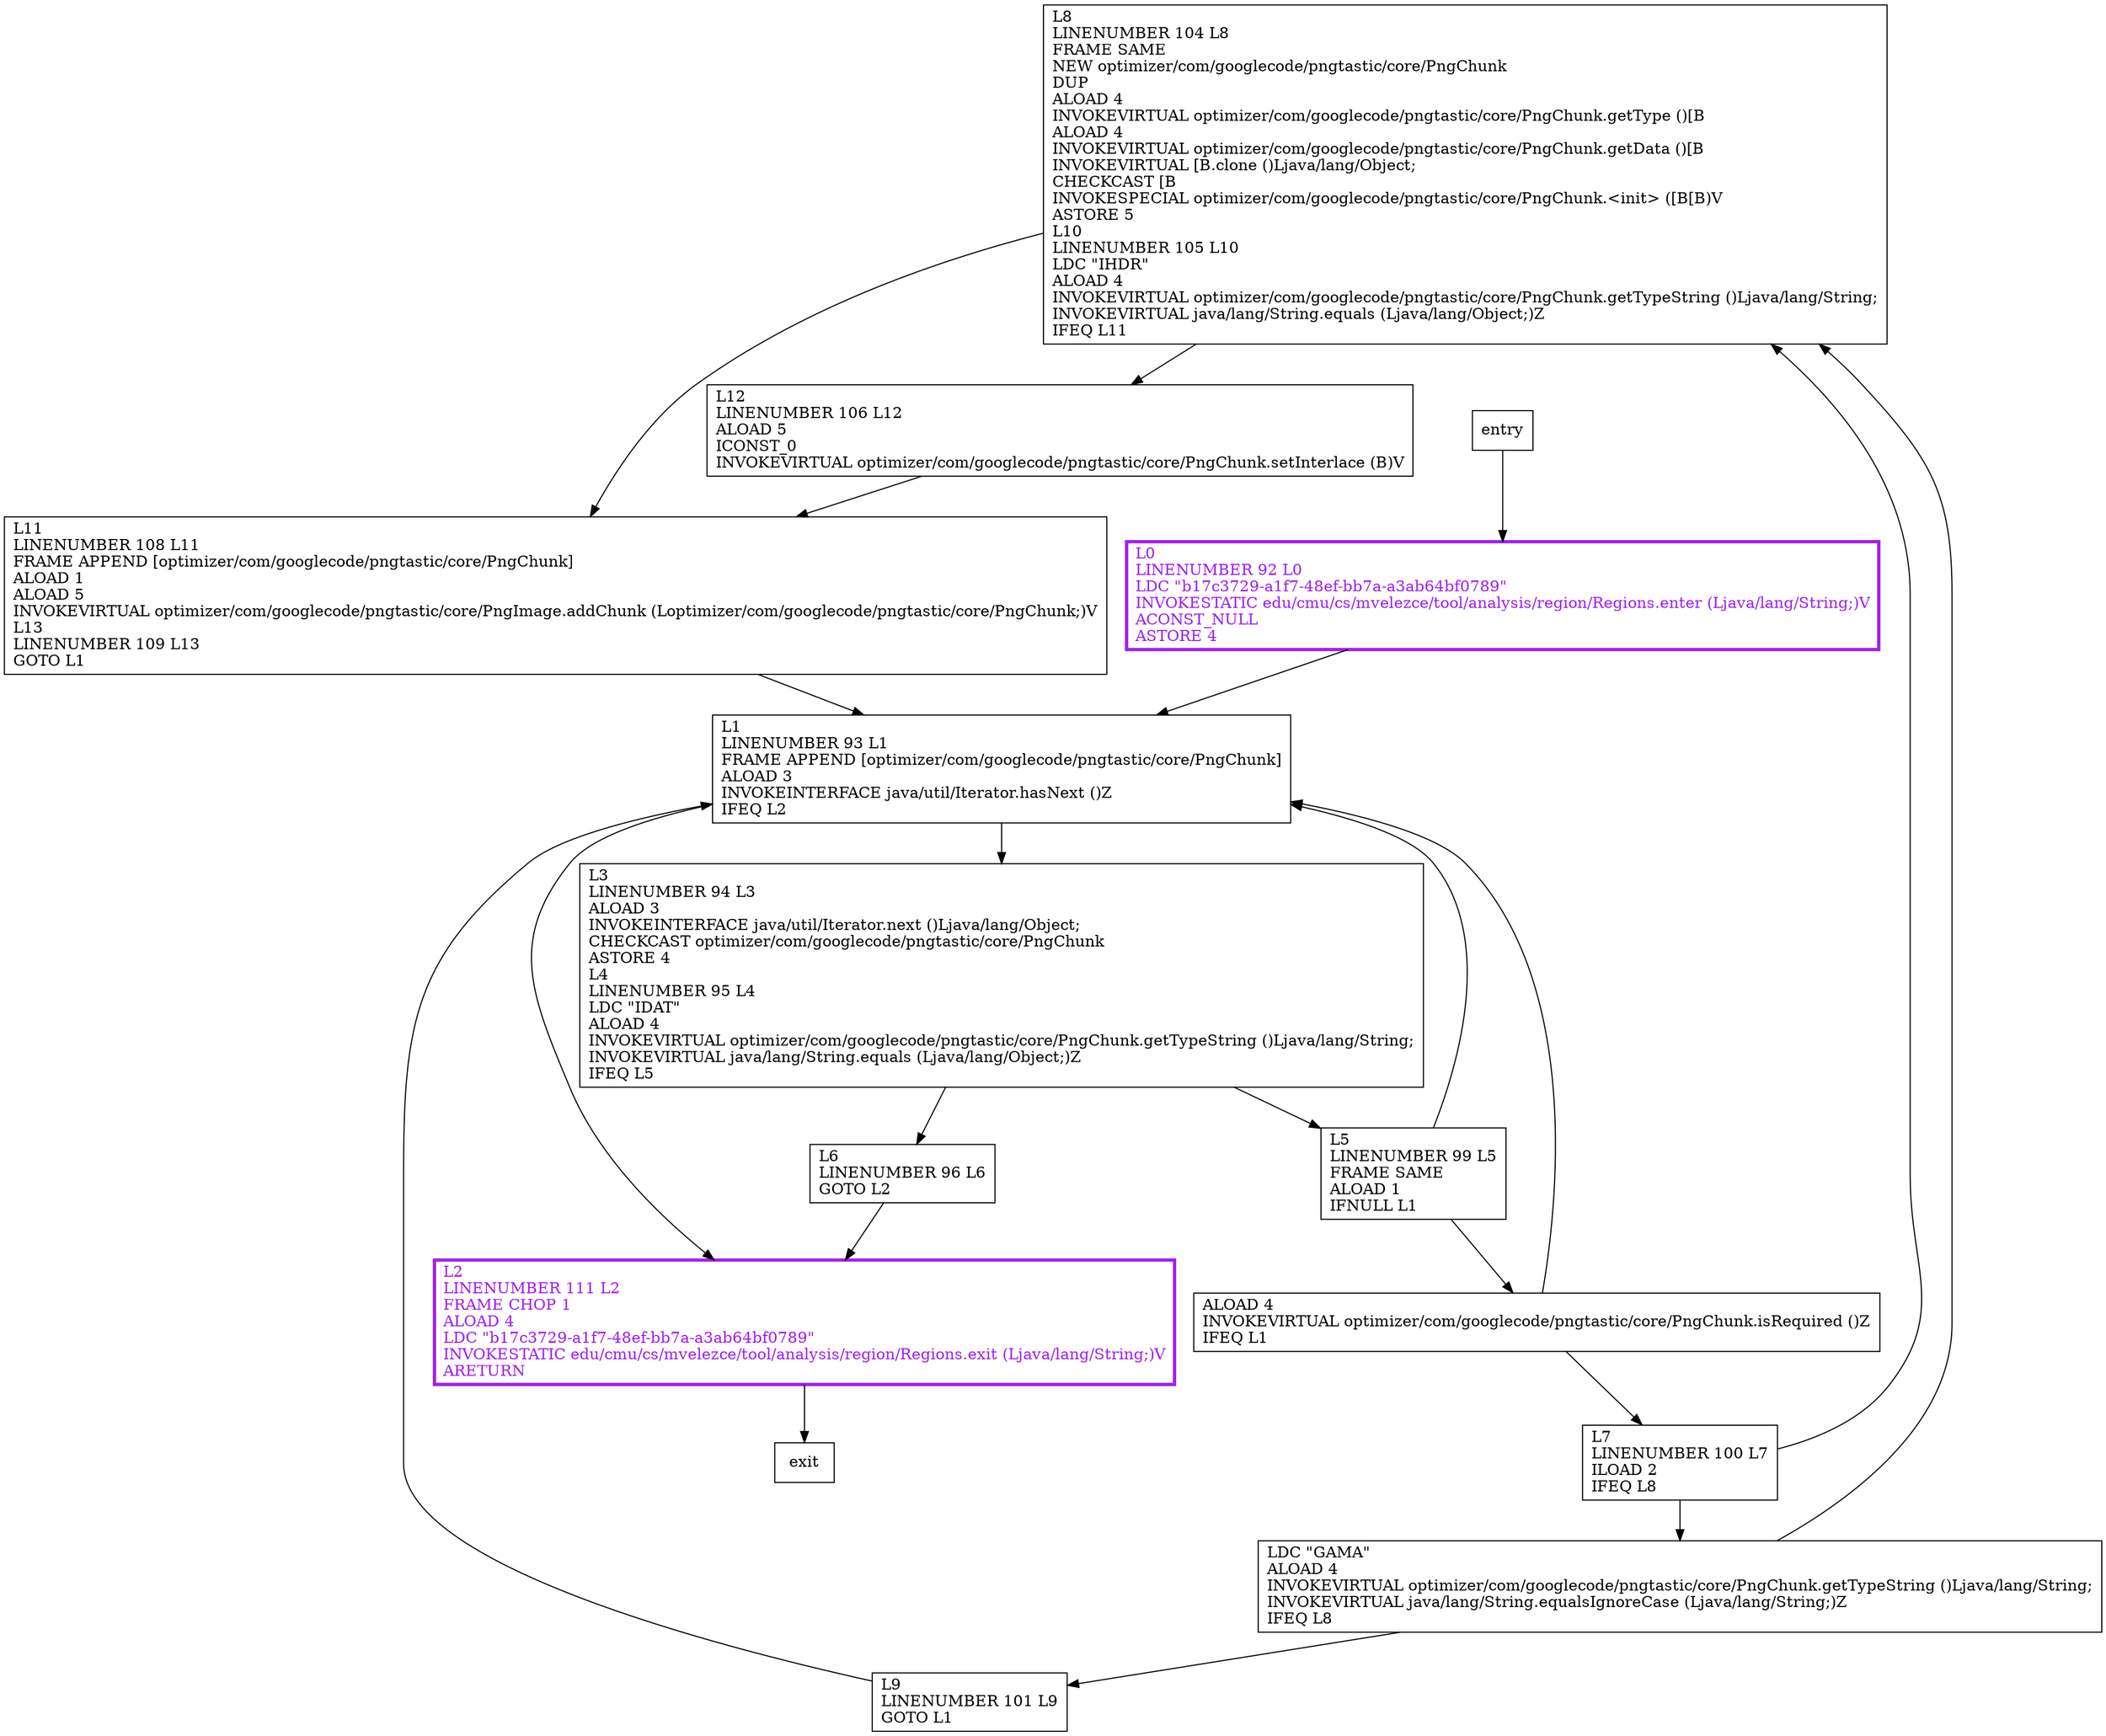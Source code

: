 digraph processHeadChunks {
node [shape=record];
409962262 [label="L8\lLINENUMBER 104 L8\lFRAME SAME\lNEW optimizer/com/googlecode/pngtastic/core/PngChunk\lDUP\lALOAD 4\lINVOKEVIRTUAL optimizer/com/googlecode/pngtastic/core/PngChunk.getType ()[B\lALOAD 4\lINVOKEVIRTUAL optimizer/com/googlecode/pngtastic/core/PngChunk.getData ()[B\lINVOKEVIRTUAL [B.clone ()Ljava/lang/Object;\lCHECKCAST [B\lINVOKESPECIAL optimizer/com/googlecode/pngtastic/core/PngChunk.\<init\> ([B[B)V\lASTORE 5\lL10\lLINENUMBER 105 L10\lLDC \"IHDR\"\lALOAD 4\lINVOKEVIRTUAL optimizer/com/googlecode/pngtastic/core/PngChunk.getTypeString ()Ljava/lang/String;\lINVOKEVIRTUAL java/lang/String.equals (Ljava/lang/Object;)Z\lIFEQ L11\l"];
495702238 [label="LDC \"GAMA\"\lALOAD 4\lINVOKEVIRTUAL optimizer/com/googlecode/pngtastic/core/PngChunk.getTypeString ()Ljava/lang/String;\lINVOKEVIRTUAL java/lang/String.equalsIgnoreCase (Ljava/lang/String;)Z\lIFEQ L8\l"];
298430307 [label="L11\lLINENUMBER 108 L11\lFRAME APPEND [optimizer/com/googlecode/pngtastic/core/PngChunk]\lALOAD 1\lALOAD 5\lINVOKEVIRTUAL optimizer/com/googlecode/pngtastic/core/PngImage.addChunk (Loptimizer/com/googlecode/pngtastic/core/PngChunk;)V\lL13\lLINENUMBER 109 L13\lGOTO L1\l"];
270056930 [label="L2\lLINENUMBER 111 L2\lFRAME CHOP 1\lALOAD 4\lLDC \"b17c3729-a1f7-48ef-bb7a-a3ab64bf0789\"\lINVOKESTATIC edu/cmu/cs/mvelezce/tool/analysis/region/Regions.exit (Ljava/lang/String;)V\lARETURN\l"];
1970982267 [label="L12\lLINENUMBER 106 L12\lALOAD 5\lICONST_0\lINVOKEVIRTUAL optimizer/com/googlecode/pngtastic/core/PngChunk.setInterlace (B)V\l"];
73181251 [label="L9\lLINENUMBER 101 L9\lGOTO L1\l"];
90767234 [label="L6\lLINENUMBER 96 L6\lGOTO L2\l"];
1706292388 [label="L3\lLINENUMBER 94 L3\lALOAD 3\lINVOKEINTERFACE java/util/Iterator.next ()Ljava/lang/Object;\lCHECKCAST optimizer/com/googlecode/pngtastic/core/PngChunk\lASTORE 4\lL4\lLINENUMBER 95 L4\lLDC \"IDAT\"\lALOAD 4\lINVOKEVIRTUAL optimizer/com/googlecode/pngtastic/core/PngChunk.getTypeString ()Ljava/lang/String;\lINVOKEVIRTUAL java/lang/String.equals (Ljava/lang/Object;)Z\lIFEQ L5\l"];
1522132780 [label="L7\lLINENUMBER 100 L7\lILOAD 2\lIFEQ L8\l"];
707161353 [label="ALOAD 4\lINVOKEVIRTUAL optimizer/com/googlecode/pngtastic/core/PngChunk.isRequired ()Z\lIFEQ L1\l"];
1355457888 [label="L1\lLINENUMBER 93 L1\lFRAME APPEND [optimizer/com/googlecode/pngtastic/core/PngChunk]\lALOAD 3\lINVOKEINTERFACE java/util/Iterator.hasNext ()Z\lIFEQ L2\l"];
794075965 [label="L0\lLINENUMBER 92 L0\lLDC \"b17c3729-a1f7-48ef-bb7a-a3ab64bf0789\"\lINVOKESTATIC edu/cmu/cs/mvelezce/tool/analysis/region/Regions.enter (Ljava/lang/String;)V\lACONST_NULL\lASTORE 4\l"];
254801937 [label="L5\lLINENUMBER 99 L5\lFRAME SAME\lALOAD 1\lIFNULL L1\l"];
entry;
exit;
409962262 -> 298430307;
409962262 -> 1970982267;
495702238 -> 409962262;
495702238 -> 73181251;
298430307 -> 1355457888;
270056930 -> exit;
1970982267 -> 298430307;
73181251 -> 1355457888;
90767234 -> 270056930;
1706292388 -> 90767234;
1706292388 -> 254801937;
1522132780 -> 409962262;
1522132780 -> 495702238;
entry -> 794075965;
707161353 -> 1522132780;
707161353 -> 1355457888;
1355457888 -> 270056930;
1355457888 -> 1706292388;
794075965 -> 1355457888;
254801937 -> 707161353;
254801937 -> 1355457888;
270056930[fontcolor="purple", penwidth=3, color="purple"];
794075965[fontcolor="purple", penwidth=3, color="purple"];
}
